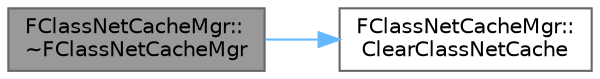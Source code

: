 digraph "FClassNetCacheMgr::~FClassNetCacheMgr"
{
 // INTERACTIVE_SVG=YES
 // LATEX_PDF_SIZE
  bgcolor="transparent";
  edge [fontname=Helvetica,fontsize=10,labelfontname=Helvetica,labelfontsize=10];
  node [fontname=Helvetica,fontsize=10,shape=box,height=0.2,width=0.4];
  rankdir="LR";
  Node1 [id="Node000001",label="FClassNetCacheMgr::\l~FClassNetCacheMgr",height=0.2,width=0.4,color="gray40", fillcolor="grey60", style="filled", fontcolor="black",tooltip=" "];
  Node1 -> Node2 [id="edge1_Node000001_Node000002",color="steelblue1",style="solid",tooltip=" "];
  Node2 [id="Node000002",label="FClassNetCacheMgr::\lClearClassNetCache",height=0.2,width=0.4,color="grey40", fillcolor="white", style="filled",URL="$dd/da5/classFClassNetCacheMgr.html#ac7a5f38e5b595e87c0e803475e5d1196",tooltip=" "];
}
